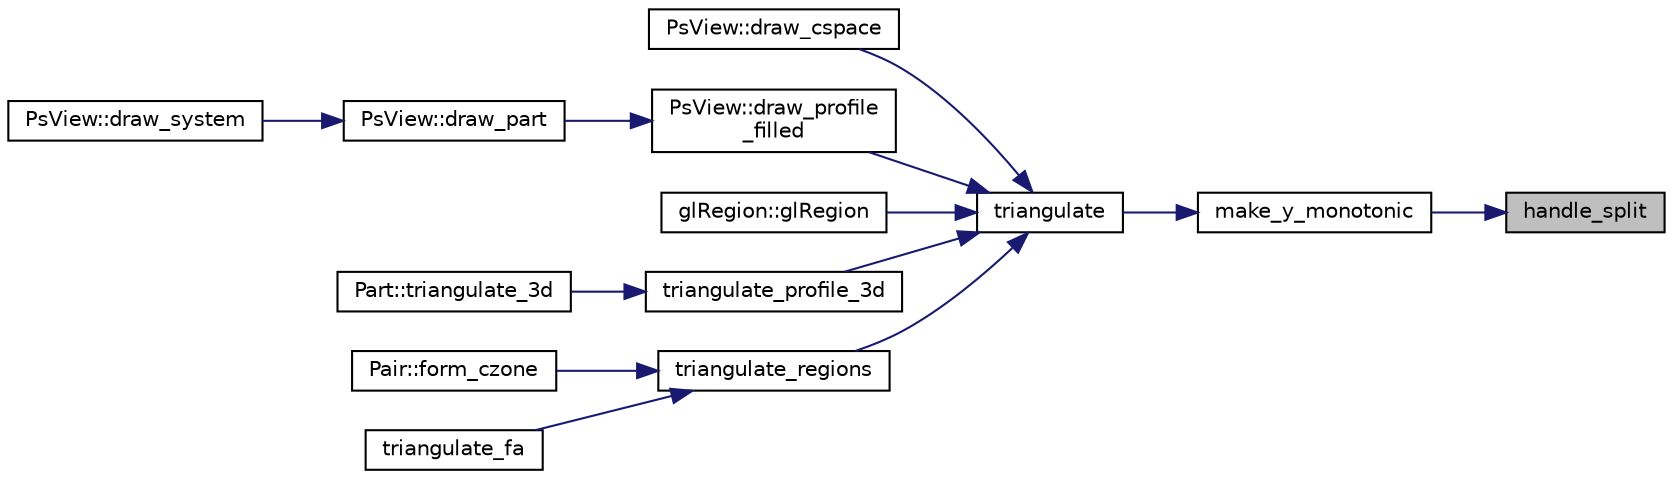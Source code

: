 digraph "handle_split"
{
 // LATEX_PDF_SIZE
  edge [fontname="Helvetica",fontsize="10",labelfontname="Helvetica",labelfontsize="10"];
  node [fontname="Helvetica",fontsize="10",shape=record];
  rankdir="RL";
  Node1 [label="handle_split",height=0.2,width=0.4,color="black", fillcolor="grey75", style="filled", fontcolor="black",tooltip=" "];
  Node1 -> Node2 [dir="back",color="midnightblue",fontsize="10",style="solid",fontname="Helvetica"];
  Node2 [label="make_y_monotonic",height=0.2,width=0.4,color="black", fillcolor="white", style="filled",URL="$d6/d83/mtriangulate_8_c.html#a9cd0e7bd682f60555404bb68a58613d2",tooltip=" "];
  Node2 -> Node3 [dir="back",color="midnightblue",fontsize="10",style="solid",fontname="Helvetica"];
  Node3 [label="triangulate",height=0.2,width=0.4,color="black", fillcolor="white", style="filled",URL="$d6/d83/mtriangulate_8_c.html#a1cccac85eafe48b037e31e8a41501b1f",tooltip=" "];
  Node3 -> Node4 [dir="back",color="midnightblue",fontsize="10",style="solid",fontname="Helvetica"];
  Node4 [label="PsView::draw_cspace",height=0.2,width=0.4,color="black", fillcolor="white", style="filled",URL="$d4/db7/class_ps_view.html#a621785387236f306cefb7ebfe97cc2fc",tooltip=" "];
  Node3 -> Node5 [dir="back",color="midnightblue",fontsize="10",style="solid",fontname="Helvetica"];
  Node5 [label="PsView::draw_profile\l_filled",height=0.2,width=0.4,color="black", fillcolor="white", style="filled",URL="$d4/db7/class_ps_view.html#aa565880fe78eba8da786f60b7b91a061",tooltip=" "];
  Node5 -> Node6 [dir="back",color="midnightblue",fontsize="10",style="solid",fontname="Helvetica"];
  Node6 [label="PsView::draw_part",height=0.2,width=0.4,color="black", fillcolor="white", style="filled",URL="$d4/db7/class_ps_view.html#af61f2238da4909314b22054e87317513",tooltip=" "];
  Node6 -> Node7 [dir="back",color="midnightblue",fontsize="10",style="solid",fontname="Helvetica"];
  Node7 [label="PsView::draw_system",height=0.2,width=0.4,color="black", fillcolor="white", style="filled",URL="$d4/db7/class_ps_view.html#a8354fa56e4a241f2a8f0264b64b64a60",tooltip=" "];
  Node3 -> Node8 [dir="back",color="midnightblue",fontsize="10",style="solid",fontname="Helvetica"];
  Node8 [label="glRegion::glRegion",height=0.2,width=0.4,color="black", fillcolor="white", style="filled",URL="$d1/dd0/classgl_region.html#ad2b2717dea94b5274f547634fc38cf91",tooltip=" "];
  Node3 -> Node9 [dir="back",color="midnightblue",fontsize="10",style="solid",fontname="Helvetica"];
  Node9 [label="triangulate_profile_3d",height=0.2,width=0.4,color="black", fillcolor="white", style="filled",URL="$d7/d5f/system_8_c.html#a78b317ac9df0756b175b6bbc7931c888",tooltip=" "];
  Node9 -> Node10 [dir="back",color="midnightblue",fontsize="10",style="solid",fontname="Helvetica"];
  Node10 [label="Part::triangulate_3d",height=0.2,width=0.4,color="black", fillcolor="white", style="filled",URL="$db/d16/class_part.html#ad09fc183848b2fd66b1d2e02cdea08c2",tooltip=" "];
  Node3 -> Node11 [dir="back",color="midnightblue",fontsize="10",style="solid",fontname="Helvetica"];
  Node11 [label="triangulate_regions",height=0.2,width=0.4,color="black", fillcolor="white", style="filled",URL="$d7/d5f/system_8_c.html#ad897483edb41f33a206e531e232ab46e",tooltip=" "];
  Node11 -> Node12 [dir="back",color="midnightblue",fontsize="10",style="solid",fontname="Helvetica"];
  Node12 [label="Pair::form_czone",height=0.2,width=0.4,color="black", fillcolor="white", style="filled",URL="$d2/d49/class_pair.html#ac6b9ee78ab752f31b84380f43fcc2d09",tooltip=" "];
  Node11 -> Node13 [dir="back",color="midnightblue",fontsize="10",style="solid",fontname="Helvetica"];
  Node13 [label="triangulate_fa",height=0.2,width=0.4,color="black", fillcolor="white", style="filled",URL="$d7/d5f/system_8_c.html#acd7f2d5bae088bcd36199a667b870764",tooltip=" "];
}
